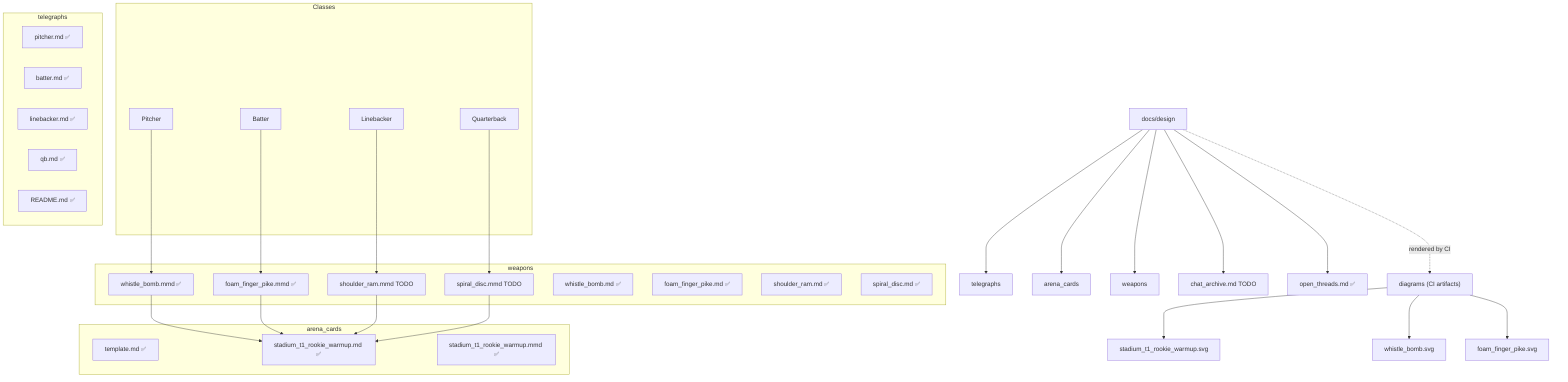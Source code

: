 %% Field of Horrors – Design Overview (auto-generated)
flowchart TD
A["docs/design"]
DG["telegraphs"]
AC["arena_cards"]
W["weapons"]
CA["chat_archive.md TODO"]
OT["open_threads.md ✅"]
DGM["diagrams (CI artifacts)"]
A --> DG
A --> AC
A --> W
A --> CA
A --> OT
A -. rendered by CI .-> DGM
subgraph CLASSES["Classes"]
  C_P["Pitcher"]
  C_B["Batter"]
  C_L["Linebacker"]
  C_Q["Quarterback"]
end
subgraph TSG["telegraphs"]
  T_pitcher_md["pitcher.md ✅"]
  T_batter_md["batter.md ✅"]
  T_linebacker_md["linebacker.md ✅"]
  T_qb_md["qb.md ✅"]
  T_README_md["README.md ✅"]
end
subgraph ACG["arena_cards"]
  A_template_md["template.md ✅"]
  A_stadium_t1_rookie_warmup_md["stadium_t1_rookie_warmup.md ✅"]
  A_stadium_t1_rookie_warmup_mmd["stadium_t1_rookie_warmup.mmd ✅"]
end
subgraph WG["weapons"]
  W_whistle_bomb_mmd["whistle_bomb.mmd ✅"]
  W_foam_finger_pike_mmd["foam_finger_pike.mmd ✅"]
  W_shoulder_ram_mmd["shoulder_ram.mmd TODO"]
  W_spiral_disc_mmd["spiral_disc.mmd TODO"]
  WS_whistle_bomb_md["whistle_bomb.md ✅"]
  WS_foam_finger_pike_md["foam_finger_pike.md ✅"]
  WS_shoulder_ram_md["shoulder_ram.md ✅"]
  WS_spiral_disc_md["spiral_disc.md ✅"]
end
C_P --> W_whistle_bomb_mmd
C_B --> W_foam_finger_pike_mmd
C_L --> W_shoulder_ram_mmd
C_Q --> W_spiral_disc_mmd
W_whistle_bomb_mmd --> A_stadium_t1_rookie_warmup_md
W_foam_finger_pike_mmd --> A_stadium_t1_rookie_warmup_md
W_shoulder_ram_mmd --> A_stadium_t1_rookie_warmup_md
W_spiral_disc_mmd --> A_stadium_t1_rookie_warmup_md
ST1SVG["stadium_t1_rookie_warmup.svg"]
WBSVG["whistle_bomb.svg"]
FPSVG["foam_finger_pike.svg"]
DGM --> ST1SVG
DGM --> WBSVG
DGM --> FPSVG